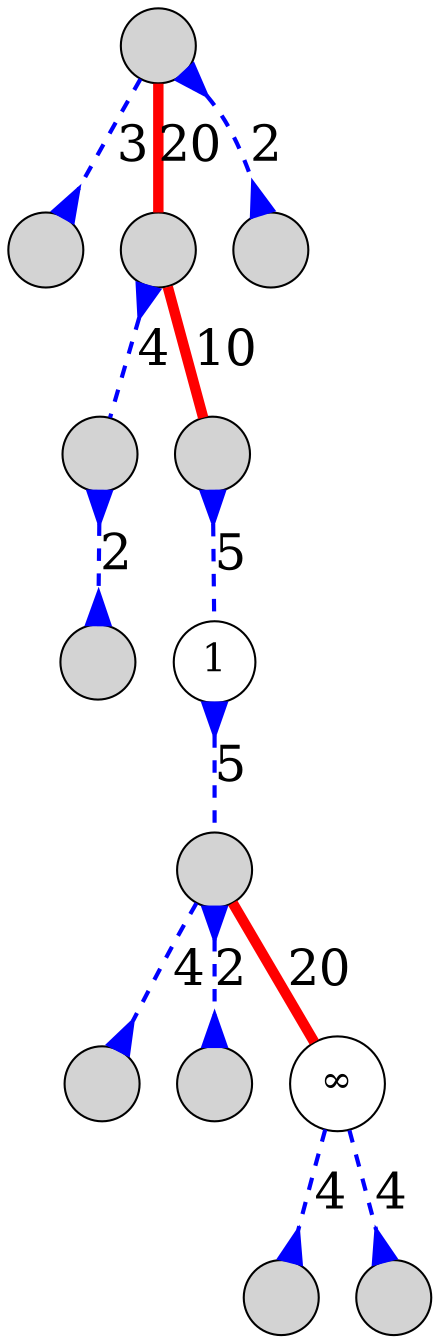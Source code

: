 digraph
{
	node [shape=circle, style=filled, label="", fontsize=18];
	edge [dir=both, arrowtail=none, arrowhead=none, arrowsize=1.5, color=blue, style=dashed, penwidth=2, fontsize=24];

	n00 -> n10 [label=3, arrowhead=inv];
	n00 -> n11 [label=20, color=red, style=solid, penwidth=5];
	n00 -> n12 [label=2, arrowtail=inv, arrowhead=inv];
	n11 -> n20 [label=4, arrowtail=inv];
	n11 -> n21 [label=10, color=red, style=solid, penwidth=5];
	n20 -> n30 [label=2, arrowtail=inv, arrowhead=inv];
	n21 -> n31 [label=5, arrowtail=inv];
	n31 -> n40 [label=5, arrowtail=inv];
	n40 -> n50 [label=4, arrowhead=inv];
	n40 -> n51 [label=2, arrowtail=inv, arrowhead=inv];
	n40 -> n52 [label=20, color=red, style=solid, penwidth=5];
	n52 -> n60 [label=4, arrowhead=inv];
	n52 -> n61 [label=4, arrowhead=inv];

	n31 [style=solid, label=1];
	n52 [style=solid, label="&infin;"];
}
